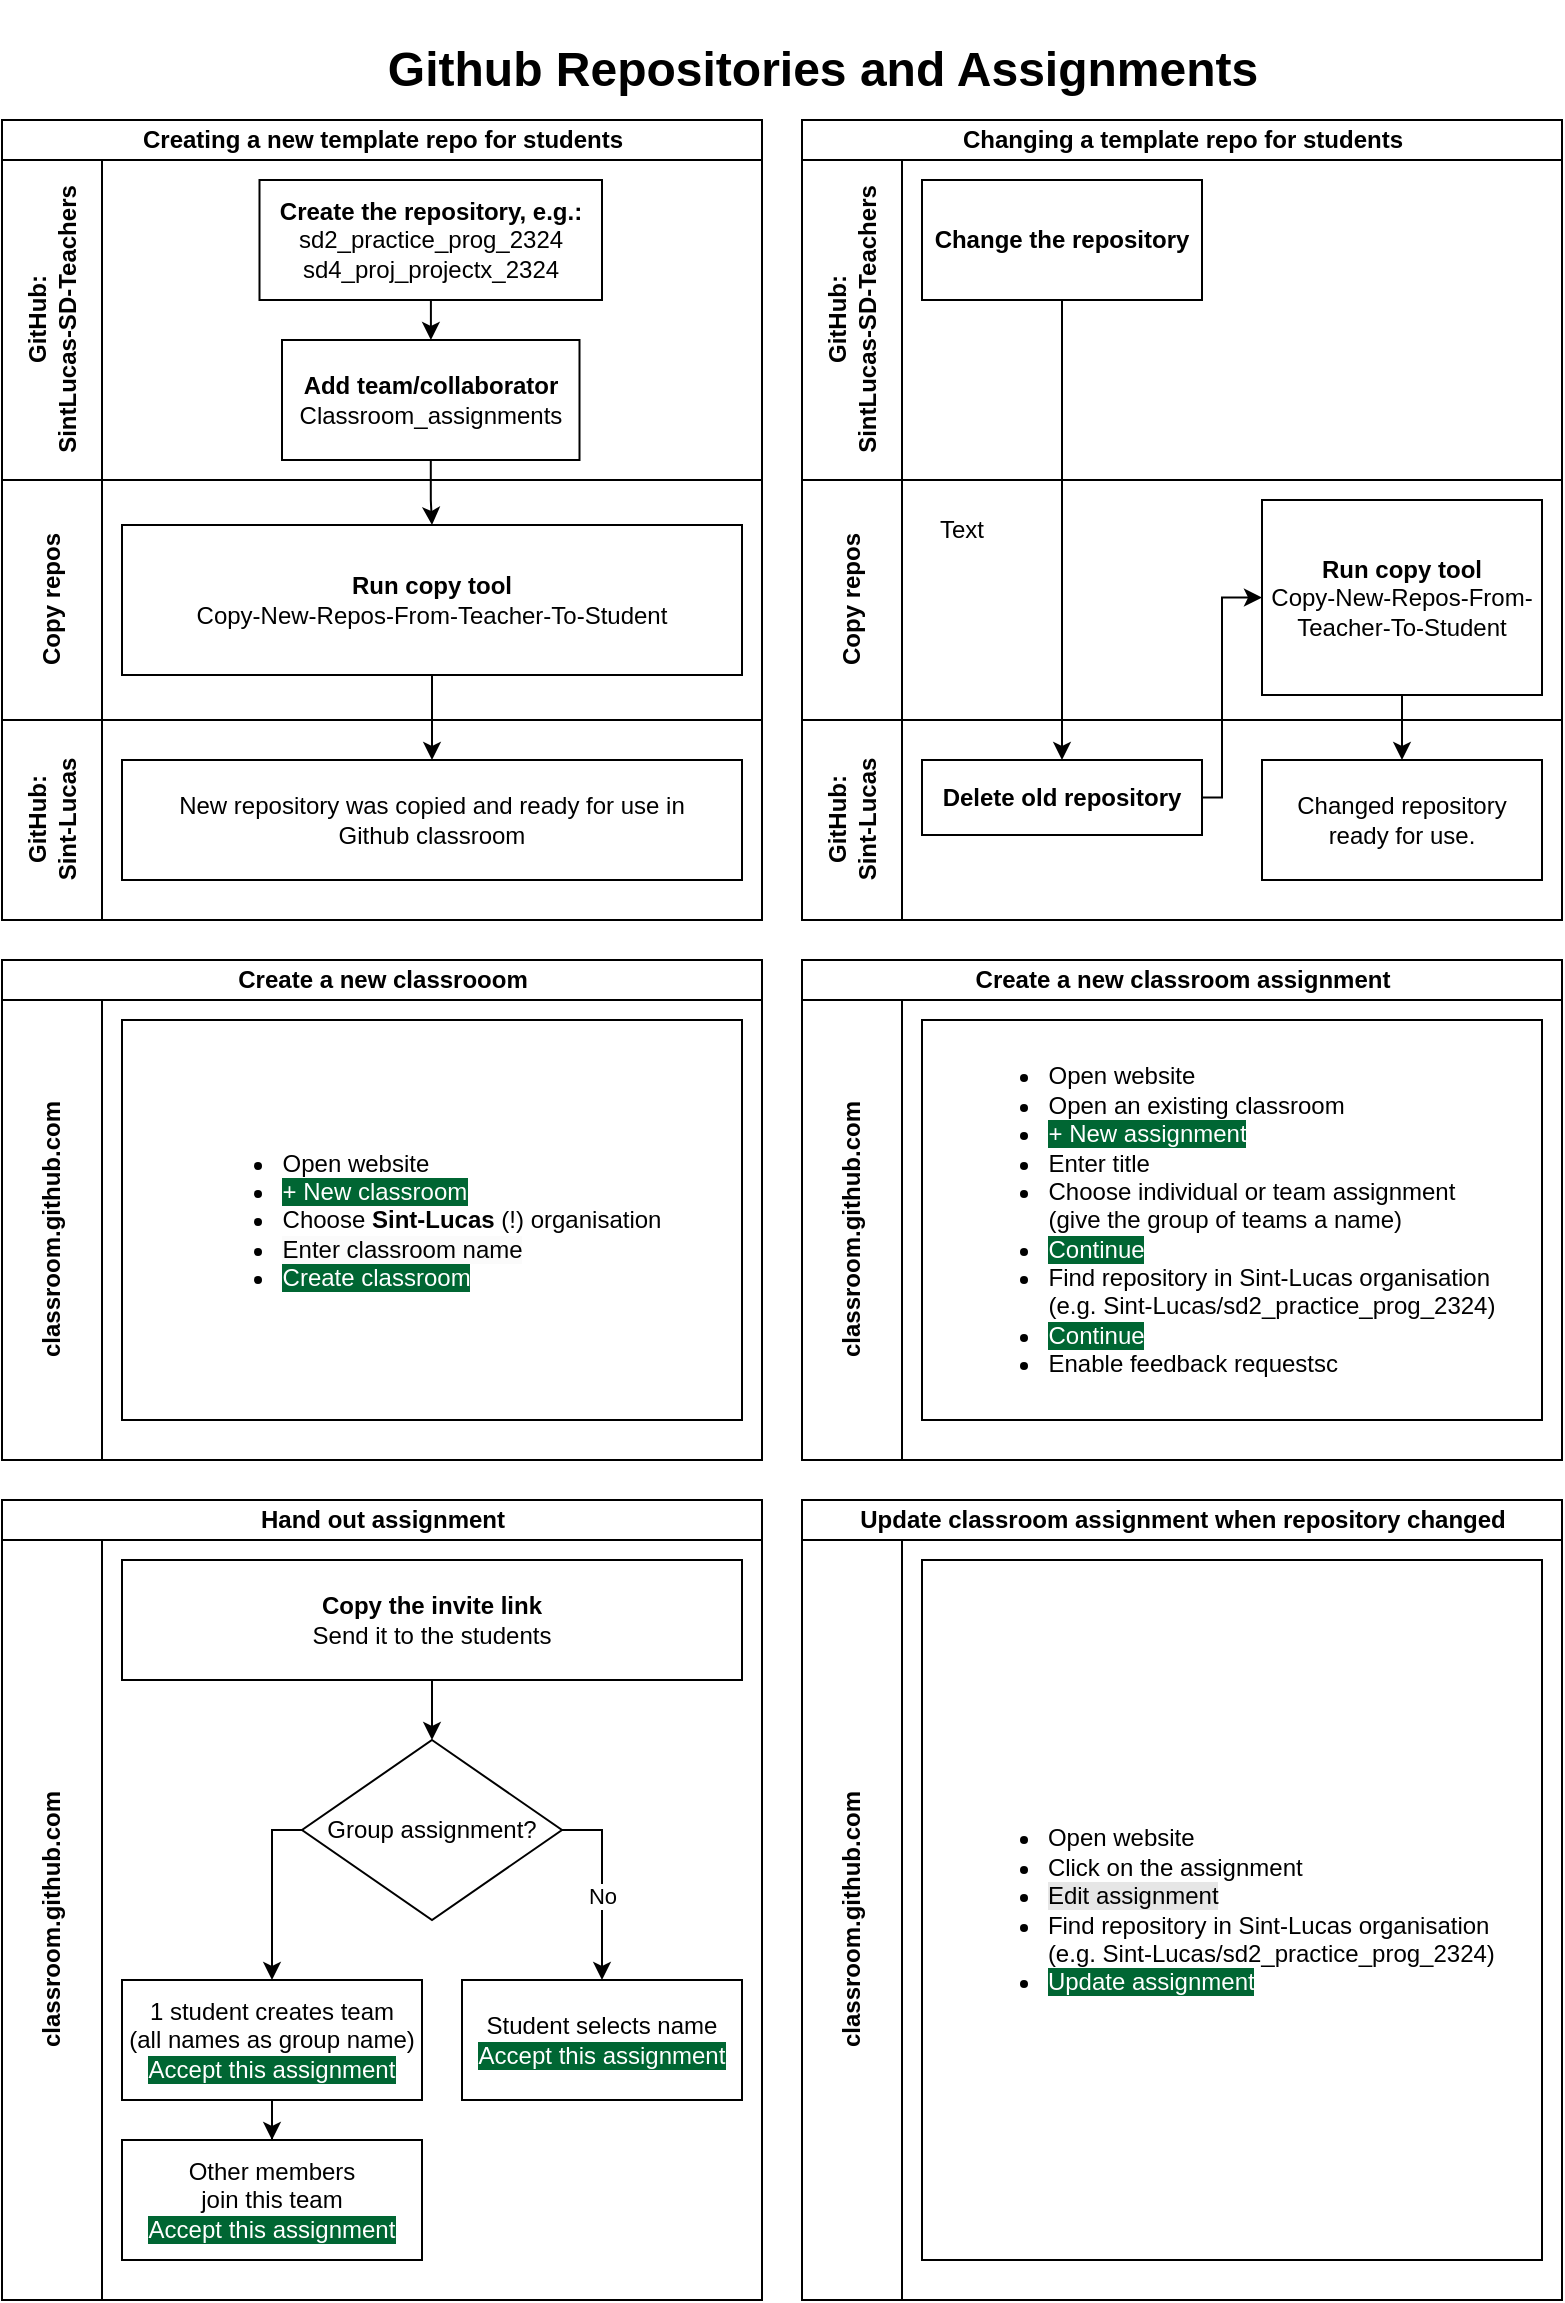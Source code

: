 <mxfile version="22.1.0" type="github">
  <diagram id="prtHgNgQTEPvFCAcTncT" name="Page-1">
    <mxGraphModel dx="1843" dy="774" grid="1" gridSize="10" guides="1" tooltips="1" connect="1" arrows="1" fold="1" page="1" pageScale="1" pageWidth="827" pageHeight="1169" math="0" shadow="0">
      <root>
        <mxCell id="0" />
        <mxCell id="1" parent="0" />
        <mxCell id="cB7DvBvC8rL1--WPOTw6-1" value="Creating a new template repo for students" style="swimlane;childLayout=stackLayout;resizeParent=1;resizeParentMax=0;horizontal=1;startSize=20;horizontalStack=0;html=1;" vertex="1" parent="1">
          <mxGeometry x="20" y="60" width="380" height="400" as="geometry" />
        </mxCell>
        <mxCell id="cB7DvBvC8rL1--WPOTw6-2" value="GitHub:&lt;br&gt;SintLucas-SD-Teachers" style="swimlane;startSize=50;horizontal=0;html=1;" vertex="1" parent="cB7DvBvC8rL1--WPOTw6-1">
          <mxGeometry y="20" width="380" height="160" as="geometry" />
        </mxCell>
        <mxCell id="cB7DvBvC8rL1--WPOTw6-5" value="&lt;b&gt;Create the repository, e.g.:&lt;br&gt;&lt;/b&gt;sd2_practice_prog_2324&lt;br&gt;sd4_proj_projectx_2324" style="rounded=0;whiteSpace=wrap;html=1;" vertex="1" parent="cB7DvBvC8rL1--WPOTw6-2">
          <mxGeometry x="128.75" y="10" width="171.25" height="60" as="geometry" />
        </mxCell>
        <mxCell id="cB7DvBvC8rL1--WPOTw6-23" value="&lt;b&gt;Add team/collaborator&lt;/b&gt;&lt;br&gt;Classroom_assignments" style="whiteSpace=wrap;html=1;rounded=0;" vertex="1" parent="cB7DvBvC8rL1--WPOTw6-2">
          <mxGeometry x="140" y="90" width="148.75" height="60" as="geometry" />
        </mxCell>
        <mxCell id="cB7DvBvC8rL1--WPOTw6-44" value="" style="edgeStyle=orthogonalEdgeStyle;rounded=0;orthogonalLoop=1;jettySize=auto;html=1;entryX=0.5;entryY=0;entryDx=0;entryDy=0;" edge="1" parent="cB7DvBvC8rL1--WPOTw6-2" source="cB7DvBvC8rL1--WPOTw6-5" target="cB7DvBvC8rL1--WPOTw6-23">
          <mxGeometry relative="1" as="geometry" />
        </mxCell>
        <mxCell id="cB7DvBvC8rL1--WPOTw6-3" value="Copy repos" style="swimlane;startSize=50;horizontal=0;html=1;" vertex="1" parent="cB7DvBvC8rL1--WPOTw6-1">
          <mxGeometry y="180" width="380" height="120" as="geometry" />
        </mxCell>
        <mxCell id="cB7DvBvC8rL1--WPOTw6-25" value="&lt;b&gt;Run copy tool&lt;/b&gt;&lt;br&gt;Copy-New-Repos-From-Teacher-To-Student" style="whiteSpace=wrap;html=1;rounded=0;" vertex="1" parent="cB7DvBvC8rL1--WPOTw6-3">
          <mxGeometry x="60" y="22.5" width="310" height="75" as="geometry" />
        </mxCell>
        <mxCell id="cB7DvBvC8rL1--WPOTw6-4" value="GitHub:&lt;br&gt;Sint-Lucas" style="swimlane;startSize=50;horizontal=0;html=1;" vertex="1" parent="cB7DvBvC8rL1--WPOTw6-1">
          <mxGeometry y="300" width="380" height="100" as="geometry" />
        </mxCell>
        <mxCell id="cB7DvBvC8rL1--WPOTw6-27" value="New repository was copied and ready for use in &lt;br&gt;Github classroom" style="whiteSpace=wrap;html=1;rounded=0;" vertex="1" parent="cB7DvBvC8rL1--WPOTw6-4">
          <mxGeometry x="60" y="20" width="310" height="60" as="geometry" />
        </mxCell>
        <mxCell id="cB7DvBvC8rL1--WPOTw6-40" value="" style="edgeStyle=orthogonalEdgeStyle;rounded=0;orthogonalLoop=1;jettySize=auto;html=1;" edge="1" parent="cB7DvBvC8rL1--WPOTw6-1" source="cB7DvBvC8rL1--WPOTw6-25" target="cB7DvBvC8rL1--WPOTw6-27">
          <mxGeometry relative="1" as="geometry" />
        </mxCell>
        <mxCell id="cB7DvBvC8rL1--WPOTw6-45" value="" style="edgeStyle=orthogonalEdgeStyle;rounded=0;orthogonalLoop=1;jettySize=auto;html=1;" edge="1" parent="cB7DvBvC8rL1--WPOTw6-1" source="cB7DvBvC8rL1--WPOTw6-23" target="cB7DvBvC8rL1--WPOTw6-25">
          <mxGeometry relative="1" as="geometry" />
        </mxCell>
        <mxCell id="cB7DvBvC8rL1--WPOTw6-29" value="Changing a template repo for students" style="swimlane;childLayout=stackLayout;resizeParent=1;resizeParentMax=0;horizontal=1;startSize=20;horizontalStack=0;html=1;" vertex="1" parent="1">
          <mxGeometry x="420" y="60" width="380" height="400" as="geometry" />
        </mxCell>
        <mxCell id="cB7DvBvC8rL1--WPOTw6-30" value="GitHub:&lt;br&gt;SintLucas-SD-Teachers" style="swimlane;startSize=50;horizontal=0;html=1;" vertex="1" parent="cB7DvBvC8rL1--WPOTw6-29">
          <mxGeometry y="20" width="380" height="160" as="geometry" />
        </mxCell>
        <mxCell id="cB7DvBvC8rL1--WPOTw6-32" value="&lt;b&gt;Change the repository&lt;/b&gt;" style="rounded=0;whiteSpace=wrap;html=1;" vertex="1" parent="cB7DvBvC8rL1--WPOTw6-30">
          <mxGeometry x="60" y="10" width="140" height="60" as="geometry" />
        </mxCell>
        <mxCell id="cB7DvBvC8rL1--WPOTw6-34" value="Copy repos" style="swimlane;startSize=50;horizontal=0;html=1;" vertex="1" parent="cB7DvBvC8rL1--WPOTw6-29">
          <mxGeometry y="180" width="380" height="120" as="geometry" />
        </mxCell>
        <mxCell id="cB7DvBvC8rL1--WPOTw6-35" value="&lt;b&gt;Run copy tool&lt;/b&gt;&lt;br&gt;Copy-New-Repos-From-Teacher-To-Student" style="whiteSpace=wrap;html=1;rounded=0;" vertex="1" parent="cB7DvBvC8rL1--WPOTw6-34">
          <mxGeometry x="230" y="10" width="140" height="97.5" as="geometry" />
        </mxCell>
        <mxCell id="cB7DvBvC8rL1--WPOTw6-36" value="GitHub:&lt;br&gt;Sint-Lucas" style="swimlane;startSize=50;horizontal=0;html=1;" vertex="1" parent="cB7DvBvC8rL1--WPOTw6-29">
          <mxGeometry y="300" width="380" height="100" as="geometry" />
        </mxCell>
        <mxCell id="cB7DvBvC8rL1--WPOTw6-37" value="Changed repository ready for use." style="whiteSpace=wrap;html=1;rounded=0;" vertex="1" parent="cB7DvBvC8rL1--WPOTw6-36">
          <mxGeometry x="230" y="20" width="140" height="60" as="geometry" />
        </mxCell>
        <mxCell id="cB7DvBvC8rL1--WPOTw6-46" value="&lt;b&gt;Delete old repository&lt;/b&gt;" style="whiteSpace=wrap;html=1;rounded=0;" vertex="1" parent="cB7DvBvC8rL1--WPOTw6-36">
          <mxGeometry x="60" y="20" width="140" height="37.5" as="geometry" />
        </mxCell>
        <mxCell id="cB7DvBvC8rL1--WPOTw6-39" value="" style="edgeStyle=orthogonalEdgeStyle;rounded=0;orthogonalLoop=1;jettySize=auto;html=1;" edge="1" parent="cB7DvBvC8rL1--WPOTw6-29" source="cB7DvBvC8rL1--WPOTw6-35" target="cB7DvBvC8rL1--WPOTw6-37">
          <mxGeometry relative="1" as="geometry" />
        </mxCell>
        <mxCell id="cB7DvBvC8rL1--WPOTw6-47" style="edgeStyle=orthogonalEdgeStyle;rounded=0;orthogonalLoop=1;jettySize=auto;html=1;" edge="1" parent="cB7DvBvC8rL1--WPOTw6-29" source="cB7DvBvC8rL1--WPOTw6-32" target="cB7DvBvC8rL1--WPOTw6-46">
          <mxGeometry relative="1" as="geometry" />
        </mxCell>
        <mxCell id="cB7DvBvC8rL1--WPOTw6-49" style="edgeStyle=orthogonalEdgeStyle;rounded=0;orthogonalLoop=1;jettySize=auto;html=1;entryX=0;entryY=0.5;entryDx=0;entryDy=0;" edge="1" parent="cB7DvBvC8rL1--WPOTw6-29" source="cB7DvBvC8rL1--WPOTw6-46" target="cB7DvBvC8rL1--WPOTw6-35">
          <mxGeometry relative="1" as="geometry">
            <Array as="points">
              <mxPoint x="210" y="339" />
              <mxPoint x="210" y="239" />
            </Array>
          </mxGeometry>
        </mxCell>
        <mxCell id="cB7DvBvC8rL1--WPOTw6-94" value="Create a new classroom assignment" style="swimlane;childLayout=stackLayout;resizeParent=1;resizeParentMax=0;horizontal=1;startSize=20;horizontalStack=0;html=1;" vertex="1" parent="1">
          <mxGeometry x="420" y="480" width="380" height="250" as="geometry" />
        </mxCell>
        <mxCell id="cB7DvBvC8rL1--WPOTw6-95" value="classroom.github.com" style="swimlane;startSize=50;horizontal=0;html=1;" vertex="1" parent="cB7DvBvC8rL1--WPOTw6-94">
          <mxGeometry y="20" width="380" height="230" as="geometry" />
        </mxCell>
        <mxCell id="cB7DvBvC8rL1--WPOTw6-100" value="&lt;div style=&quot;text-align: left;&quot;&gt;&lt;ul&gt;&lt;li&gt;Open website&lt;/li&gt;&lt;li&gt;Open an existing classroom&lt;/li&gt;&lt;li&gt;&lt;span style=&quot;background-color: rgb(0, 102, 51);&quot;&gt;&lt;font color=&quot;#ffffff&quot;&gt;+ New assignment&lt;/font&gt;&lt;/span&gt;&lt;/li&gt;&lt;li&gt;&lt;span style=&quot;background-color: initial;&quot;&gt;Enter title&lt;/span&gt;&lt;/li&gt;&lt;li&gt;&lt;span style=&quot;background-color: initial;&quot;&gt;Choose individual or team assignment&lt;br&gt;&lt;/span&gt;(give the group of teams a name)&lt;/li&gt;&lt;li&gt;&lt;span style=&quot;background-color: rgb(0, 102, 51);&quot;&gt;&lt;font color=&quot;#ffffff&quot;&gt;Continue&lt;/font&gt;&lt;/span&gt;&lt;/li&gt;&lt;li&gt;&lt;span style=&quot;background-color: initial;&quot;&gt;Find repository in Sint-Lucas organisation&lt;br&gt;(e.g. Sint-Lucas/sd2_practice_prog_2324)&lt;/span&gt;&lt;/li&gt;&lt;li&gt;&lt;span style=&quot;background-color: rgb(0, 102, 51);&quot;&gt;&lt;font color=&quot;#ffffff&quot;&gt;Continue&lt;/font&gt;&lt;/span&gt;&lt;/li&gt;&lt;li&gt;Enable feedback requestsc&lt;/li&gt;&lt;/ul&gt;&lt;/div&gt;" style="whiteSpace=wrap;html=1;rounded=0;" vertex="1" parent="cB7DvBvC8rL1--WPOTw6-95">
          <mxGeometry x="60" y="10" width="310" height="200" as="geometry" />
        </mxCell>
        <mxCell id="cB7DvBvC8rL1--WPOTw6-108" value="Update classroom assignment when repository changed" style="swimlane;childLayout=stackLayout;resizeParent=1;resizeParentMax=0;horizontal=1;startSize=20;horizontalStack=0;html=1;" vertex="1" parent="1">
          <mxGeometry x="420" y="750" width="380" height="400" as="geometry" />
        </mxCell>
        <mxCell id="cB7DvBvC8rL1--WPOTw6-109" value="classroom.github.com" style="swimlane;startSize=50;horizontal=0;html=1;" vertex="1" parent="cB7DvBvC8rL1--WPOTw6-108">
          <mxGeometry y="20" width="380" height="380" as="geometry" />
        </mxCell>
        <mxCell id="cB7DvBvC8rL1--WPOTw6-111" value="&lt;div style=&quot;text-align: left;&quot;&gt;&lt;ul&gt;&lt;li style=&quot;border-color: var(--border-color);&quot;&gt;Open website&lt;/li&gt;&lt;li style=&quot;border-color: var(--border-color);&quot;&gt;Click on the assignment&lt;/li&gt;&lt;li style=&quot;border-color: var(--border-color);&quot;&gt;&lt;span style=&quot;background-color: rgb(230, 230, 230);&quot;&gt;Edit assignment&lt;/span&gt;&lt;/li&gt;&lt;li style=&quot;border-color: var(--border-color);&quot;&gt;Find repository in Sint-Lucas organisation&amp;nbsp;&lt;br style=&quot;border-color: var(--border-color);&quot;&gt;(e.g. Sint-Lucas/sd2_practice_prog_2324)&lt;/li&gt;&lt;li style=&quot;border-color: var(--border-color);&quot;&gt;&lt;span style=&quot;background-color: rgb(0, 102, 51); color: rgb(255, 255, 255);&quot;&gt;Update assignment&lt;/span&gt;&lt;br&gt;&lt;/li&gt;&lt;/ul&gt;&lt;/div&gt;" style="whiteSpace=wrap;html=1;rounded=0;" vertex="1" parent="cB7DvBvC8rL1--WPOTw6-109">
          <mxGeometry x="60" y="10" width="310" height="350" as="geometry" />
        </mxCell>
        <mxCell id="cB7DvBvC8rL1--WPOTw6-113" value="Hand out assignment" style="swimlane;childLayout=stackLayout;resizeParent=1;resizeParentMax=0;horizontal=1;startSize=20;horizontalStack=0;html=1;" vertex="1" parent="1">
          <mxGeometry x="20" y="750" width="380" height="400" as="geometry" />
        </mxCell>
        <mxCell id="cB7DvBvC8rL1--WPOTw6-114" value="classroom.github.com" style="swimlane;startSize=50;horizontal=0;html=1;" vertex="1" parent="cB7DvBvC8rL1--WPOTw6-113">
          <mxGeometry y="20" width="380" height="380" as="geometry" />
        </mxCell>
        <mxCell id="cB7DvBvC8rL1--WPOTw6-119" value="" style="edgeStyle=orthogonalEdgeStyle;rounded=0;orthogonalLoop=1;jettySize=auto;html=1;" edge="1" parent="cB7DvBvC8rL1--WPOTw6-114" source="cB7DvBvC8rL1--WPOTw6-116" target="cB7DvBvC8rL1--WPOTw6-118">
          <mxGeometry relative="1" as="geometry" />
        </mxCell>
        <mxCell id="cB7DvBvC8rL1--WPOTw6-116" value="&lt;b&gt;Copy the invite link&lt;br&gt;&lt;/b&gt;Send it to the students" style="whiteSpace=wrap;html=1;rounded=0;" vertex="1" parent="cB7DvBvC8rL1--WPOTw6-114">
          <mxGeometry x="60" y="10" width="310" height="60" as="geometry" />
        </mxCell>
        <mxCell id="cB7DvBvC8rL1--WPOTw6-126" value="" style="edgeStyle=orthogonalEdgeStyle;rounded=0;orthogonalLoop=1;jettySize=auto;html=1;exitX=1;exitY=0.5;exitDx=0;exitDy=0;" edge="1" parent="cB7DvBvC8rL1--WPOTw6-114" source="cB7DvBvC8rL1--WPOTw6-118" target="cB7DvBvC8rL1--WPOTw6-125">
          <mxGeometry relative="1" as="geometry" />
        </mxCell>
        <mxCell id="cB7DvBvC8rL1--WPOTw6-127" value="No" style="edgeLabel;html=1;align=center;verticalAlign=middle;resizable=0;points=[];" vertex="1" connectable="0" parent="cB7DvBvC8rL1--WPOTw6-126">
          <mxGeometry x="0.105" relative="1" as="geometry">
            <mxPoint as="offset" />
          </mxGeometry>
        </mxCell>
        <mxCell id="cB7DvBvC8rL1--WPOTw6-132" style="edgeStyle=orthogonalEdgeStyle;rounded=0;orthogonalLoop=1;jettySize=auto;html=1;exitX=0;exitY=0.5;exitDx=0;exitDy=0;" edge="1" parent="cB7DvBvC8rL1--WPOTw6-114" source="cB7DvBvC8rL1--WPOTw6-118" target="cB7DvBvC8rL1--WPOTw6-120">
          <mxGeometry relative="1" as="geometry">
            <Array as="points">
              <mxPoint x="135" y="145" />
            </Array>
          </mxGeometry>
        </mxCell>
        <mxCell id="cB7DvBvC8rL1--WPOTw6-118" value="Group assignment?" style="rhombus;whiteSpace=wrap;html=1;" vertex="1" parent="cB7DvBvC8rL1--WPOTw6-114">
          <mxGeometry x="150" y="100" width="130" height="90" as="geometry" />
        </mxCell>
        <mxCell id="cB7DvBvC8rL1--WPOTw6-134" value="" style="edgeStyle=orthogonalEdgeStyle;rounded=0;orthogonalLoop=1;jettySize=auto;html=1;" edge="1" parent="cB7DvBvC8rL1--WPOTw6-114" source="cB7DvBvC8rL1--WPOTw6-120" target="cB7DvBvC8rL1--WPOTw6-129">
          <mxGeometry relative="1" as="geometry" />
        </mxCell>
        <mxCell id="cB7DvBvC8rL1--WPOTw6-120" value="1 student creates team &lt;br&gt;(all names as group name)&lt;br&gt;&lt;span style=&quot;background-color: rgb(0, 102, 51);&quot;&gt;&lt;font color=&quot;#ffffff&quot;&gt;Accept this assignment&lt;/font&gt;&lt;/span&gt;" style="whiteSpace=wrap;html=1;" vertex="1" parent="cB7DvBvC8rL1--WPOTw6-114">
          <mxGeometry x="60" y="220" width="150" height="60" as="geometry" />
        </mxCell>
        <mxCell id="cB7DvBvC8rL1--WPOTw6-125" value="Student selects name&lt;br&gt;&lt;span style=&quot;background-color: rgb(0, 102, 51);&quot;&gt;&lt;font color=&quot;#ffffff&quot;&gt;Accept this assignment&lt;/font&gt;&lt;/span&gt;" style="whiteSpace=wrap;html=1;" vertex="1" parent="cB7DvBvC8rL1--WPOTw6-114">
          <mxGeometry x="230" y="220" width="140" height="60" as="geometry" />
        </mxCell>
        <mxCell id="cB7DvBvC8rL1--WPOTw6-129" value="Other members&lt;br&gt;join this team&lt;br&gt;&lt;span style=&quot;background-color: rgb(0, 102, 51);&quot;&gt;&lt;font color=&quot;#ffffff&quot;&gt;Accept this assignment&lt;/font&gt;&lt;/span&gt;" style="whiteSpace=wrap;html=1;" vertex="1" parent="cB7DvBvC8rL1--WPOTw6-114">
          <mxGeometry x="60" y="300" width="150" height="60" as="geometry" />
        </mxCell>
        <mxCell id="cB7DvBvC8rL1--WPOTw6-135" value="Create a new classrooom" style="swimlane;childLayout=stackLayout;resizeParent=1;resizeParentMax=0;horizontal=1;startSize=20;horizontalStack=0;html=1;" vertex="1" parent="1">
          <mxGeometry x="20" y="480" width="380" height="250" as="geometry" />
        </mxCell>
        <mxCell id="cB7DvBvC8rL1--WPOTw6-136" value="classroom.github.com" style="swimlane;startSize=50;horizontal=0;html=1;" vertex="1" parent="cB7DvBvC8rL1--WPOTw6-135">
          <mxGeometry y="20" width="380" height="230" as="geometry" />
        </mxCell>
        <mxCell id="cB7DvBvC8rL1--WPOTw6-138" value="&lt;div style=&quot;text-align: left;&quot;&gt;&lt;ul&gt;&lt;li&gt;&lt;span style=&quot;background-color: initial;&quot;&gt;Open website&lt;/span&gt;&lt;br&gt;&lt;/li&gt;&lt;li&gt;&lt;span style=&quot;background-color: rgb(0, 102, 51);&quot;&gt;&lt;font color=&quot;#ffffff&quot;&gt;+ New classroom&lt;/font&gt;&lt;/span&gt;&lt;/li&gt;&lt;li&gt;Choose &lt;b&gt;Sint-Lucas &lt;/b&gt;(!) organisation&lt;/li&gt;&lt;li&gt;&lt;span style=&quot;background-color: rgb(251, 251, 251);&quot;&gt;Enter classroom name&lt;/span&gt;&lt;/li&gt;&lt;li&gt;&lt;span style=&quot;color: rgb(255, 255, 255); background-color: rgb(0, 102, 51);&quot;&gt;Create classroom&lt;/span&gt;&lt;/li&gt;&lt;/ul&gt;&lt;/div&gt;" style="whiteSpace=wrap;html=1;rounded=0;" vertex="1" parent="cB7DvBvC8rL1--WPOTw6-136">
          <mxGeometry x="60" y="10" width="310" height="200" as="geometry" />
        </mxCell>
        <mxCell id="cB7DvBvC8rL1--WPOTw6-141" value="Text" style="text;strokeColor=none;align=center;fillColor=none;html=1;verticalAlign=middle;whiteSpace=wrap;rounded=0;" vertex="1" parent="1">
          <mxGeometry x="470" y="250" width="60" height="30" as="geometry" />
        </mxCell>
        <mxCell id="cB7DvBvC8rL1--WPOTw6-143" value="&lt;h1&gt;Github Repositories and Assignments&lt;/h1&gt;" style="text;html=1;align=center;verticalAlign=middle;resizable=0;points=[];autosize=1;strokeColor=none;fillColor=none;" vertex="1" parent="1">
          <mxGeometry x="200" width="460" height="70" as="geometry" />
        </mxCell>
      </root>
    </mxGraphModel>
  </diagram>
</mxfile>
